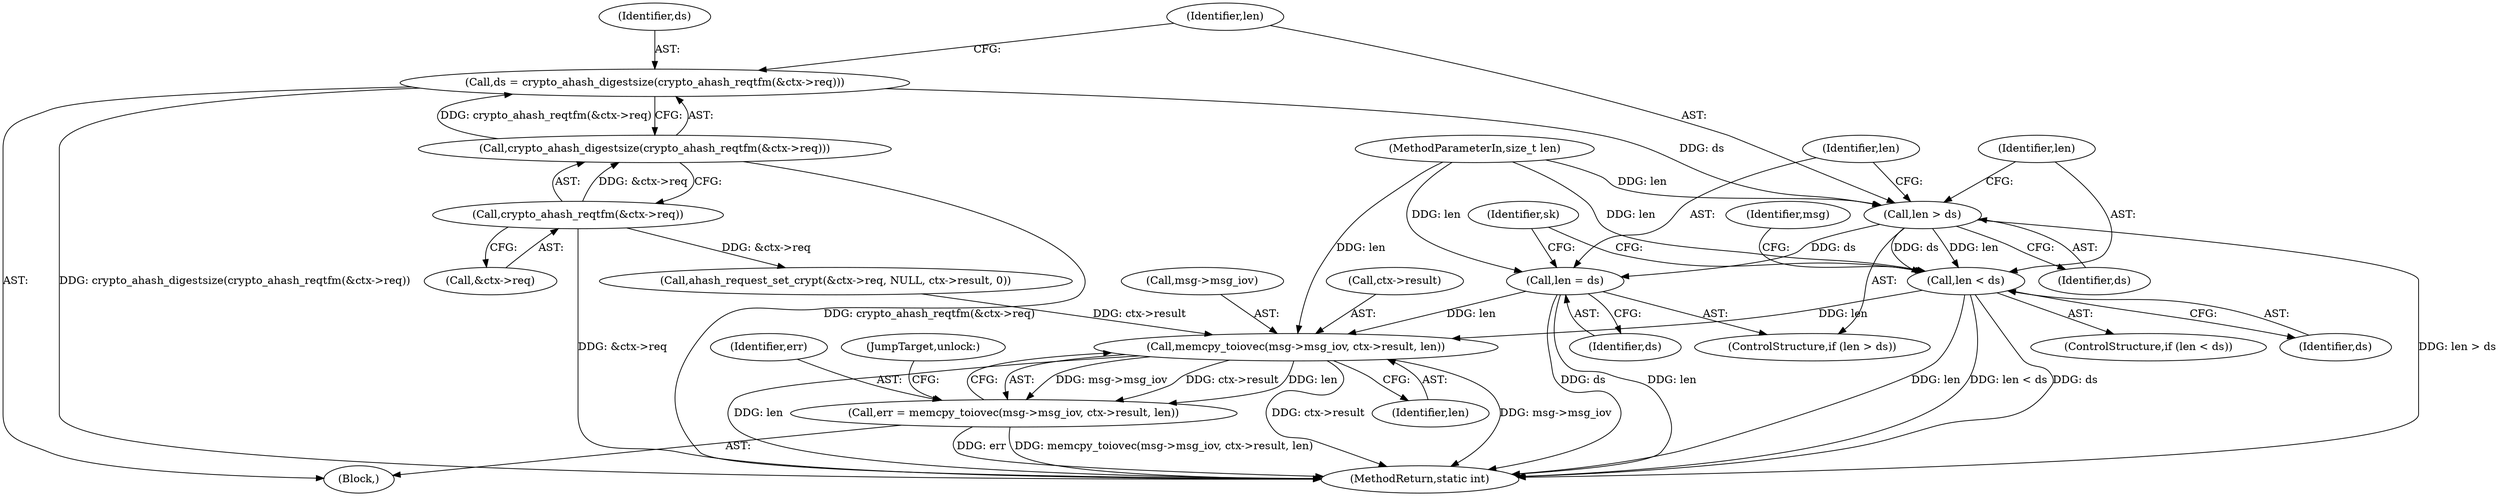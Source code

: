 digraph "0_linux_f3d3342602f8bcbf37d7c46641cb9bca7618eb1c@API" {
"1000125" [label="(Call,ds = crypto_ahash_digestsize(crypto_ahash_reqtfm(&ctx->req)))"];
"1000127" [label="(Call,crypto_ahash_digestsize(crypto_ahash_reqtfm(&ctx->req)))"];
"1000128" [label="(Call,crypto_ahash_reqtfm(&ctx->req))"];
"1000135" [label="(Call,len > ds)"];
"1000138" [label="(Call,len = ds)"];
"1000190" [label="(Call,memcpy_toiovec(msg->msg_iov, ctx->result, len))"];
"1000188" [label="(Call,err = memcpy_toiovec(msg->msg_iov, ctx->result, len))"];
"1000143" [label="(Call,len < ds)"];
"1000190" [label="(Call,memcpy_toiovec(msg->msg_iov, ctx->result, len))"];
"1000127" [label="(Call,crypto_ahash_digestsize(crypto_ahash_reqtfm(&ctx->req)))"];
"1000188" [label="(Call,err = memcpy_toiovec(msg->msg_iov, ctx->result, len))"];
"1000136" [label="(Identifier,len)"];
"1000144" [label="(Identifier,len)"];
"1000148" [label="(Identifier,msg)"];
"1000129" [label="(Call,&ctx->req)"];
"1000126" [label="(Identifier,ds)"];
"1000138" [label="(Call,len = ds)"];
"1000125" [label="(Call,ds = crypto_ahash_digestsize(crypto_ahash_reqtfm(&ctx->req)))"];
"1000194" [label="(Call,ctx->result)"];
"1000142" [label="(ControlStructure,if (len < ds))"];
"1000152" [label="(Identifier,sk)"];
"1000137" [label="(Identifier,ds)"];
"1000134" [label="(ControlStructure,if (len > ds))"];
"1000202" [label="(MethodReturn,static int)"];
"1000189" [label="(Identifier,err)"];
"1000140" [label="(Identifier,ds)"];
"1000128" [label="(Call,crypto_ahash_reqtfm(&ctx->req))"];
"1000135" [label="(Call,len > ds)"];
"1000104" [label="(MethodParameterIn,size_t len)"];
"1000163" [label="(Call,ahash_request_set_crypt(&ctx->req, NULL, ctx->result, 0))"];
"1000143" [label="(Call,len < ds)"];
"1000139" [label="(Identifier,len)"];
"1000106" [label="(Block,)"];
"1000198" [label="(JumpTarget,unlock:)"];
"1000145" [label="(Identifier,ds)"];
"1000191" [label="(Call,msg->msg_iov)"];
"1000197" [label="(Identifier,len)"];
"1000125" -> "1000106"  [label="AST: "];
"1000125" -> "1000127"  [label="CFG: "];
"1000126" -> "1000125"  [label="AST: "];
"1000127" -> "1000125"  [label="AST: "];
"1000136" -> "1000125"  [label="CFG: "];
"1000125" -> "1000202"  [label="DDG: crypto_ahash_digestsize(crypto_ahash_reqtfm(&ctx->req))"];
"1000127" -> "1000125"  [label="DDG: crypto_ahash_reqtfm(&ctx->req)"];
"1000125" -> "1000135"  [label="DDG: ds"];
"1000127" -> "1000128"  [label="CFG: "];
"1000128" -> "1000127"  [label="AST: "];
"1000127" -> "1000202"  [label="DDG: crypto_ahash_reqtfm(&ctx->req)"];
"1000128" -> "1000127"  [label="DDG: &ctx->req"];
"1000128" -> "1000129"  [label="CFG: "];
"1000129" -> "1000128"  [label="AST: "];
"1000128" -> "1000202"  [label="DDG: &ctx->req"];
"1000128" -> "1000163"  [label="DDG: &ctx->req"];
"1000135" -> "1000134"  [label="AST: "];
"1000135" -> "1000137"  [label="CFG: "];
"1000136" -> "1000135"  [label="AST: "];
"1000137" -> "1000135"  [label="AST: "];
"1000139" -> "1000135"  [label="CFG: "];
"1000144" -> "1000135"  [label="CFG: "];
"1000135" -> "1000202"  [label="DDG: len > ds"];
"1000104" -> "1000135"  [label="DDG: len"];
"1000135" -> "1000138"  [label="DDG: ds"];
"1000135" -> "1000143"  [label="DDG: len"];
"1000135" -> "1000143"  [label="DDG: ds"];
"1000138" -> "1000134"  [label="AST: "];
"1000138" -> "1000140"  [label="CFG: "];
"1000139" -> "1000138"  [label="AST: "];
"1000140" -> "1000138"  [label="AST: "];
"1000152" -> "1000138"  [label="CFG: "];
"1000138" -> "1000202"  [label="DDG: len"];
"1000138" -> "1000202"  [label="DDG: ds"];
"1000104" -> "1000138"  [label="DDG: len"];
"1000138" -> "1000190"  [label="DDG: len"];
"1000190" -> "1000188"  [label="AST: "];
"1000190" -> "1000197"  [label="CFG: "];
"1000191" -> "1000190"  [label="AST: "];
"1000194" -> "1000190"  [label="AST: "];
"1000197" -> "1000190"  [label="AST: "];
"1000188" -> "1000190"  [label="CFG: "];
"1000190" -> "1000202"  [label="DDG: ctx->result"];
"1000190" -> "1000202"  [label="DDG: msg->msg_iov"];
"1000190" -> "1000202"  [label="DDG: len"];
"1000190" -> "1000188"  [label="DDG: msg->msg_iov"];
"1000190" -> "1000188"  [label="DDG: ctx->result"];
"1000190" -> "1000188"  [label="DDG: len"];
"1000163" -> "1000190"  [label="DDG: ctx->result"];
"1000143" -> "1000190"  [label="DDG: len"];
"1000104" -> "1000190"  [label="DDG: len"];
"1000188" -> "1000106"  [label="AST: "];
"1000189" -> "1000188"  [label="AST: "];
"1000198" -> "1000188"  [label="CFG: "];
"1000188" -> "1000202"  [label="DDG: memcpy_toiovec(msg->msg_iov, ctx->result, len)"];
"1000188" -> "1000202"  [label="DDG: err"];
"1000143" -> "1000142"  [label="AST: "];
"1000143" -> "1000145"  [label="CFG: "];
"1000144" -> "1000143"  [label="AST: "];
"1000145" -> "1000143"  [label="AST: "];
"1000148" -> "1000143"  [label="CFG: "];
"1000152" -> "1000143"  [label="CFG: "];
"1000143" -> "1000202"  [label="DDG: len"];
"1000143" -> "1000202"  [label="DDG: len < ds"];
"1000143" -> "1000202"  [label="DDG: ds"];
"1000104" -> "1000143"  [label="DDG: len"];
}
